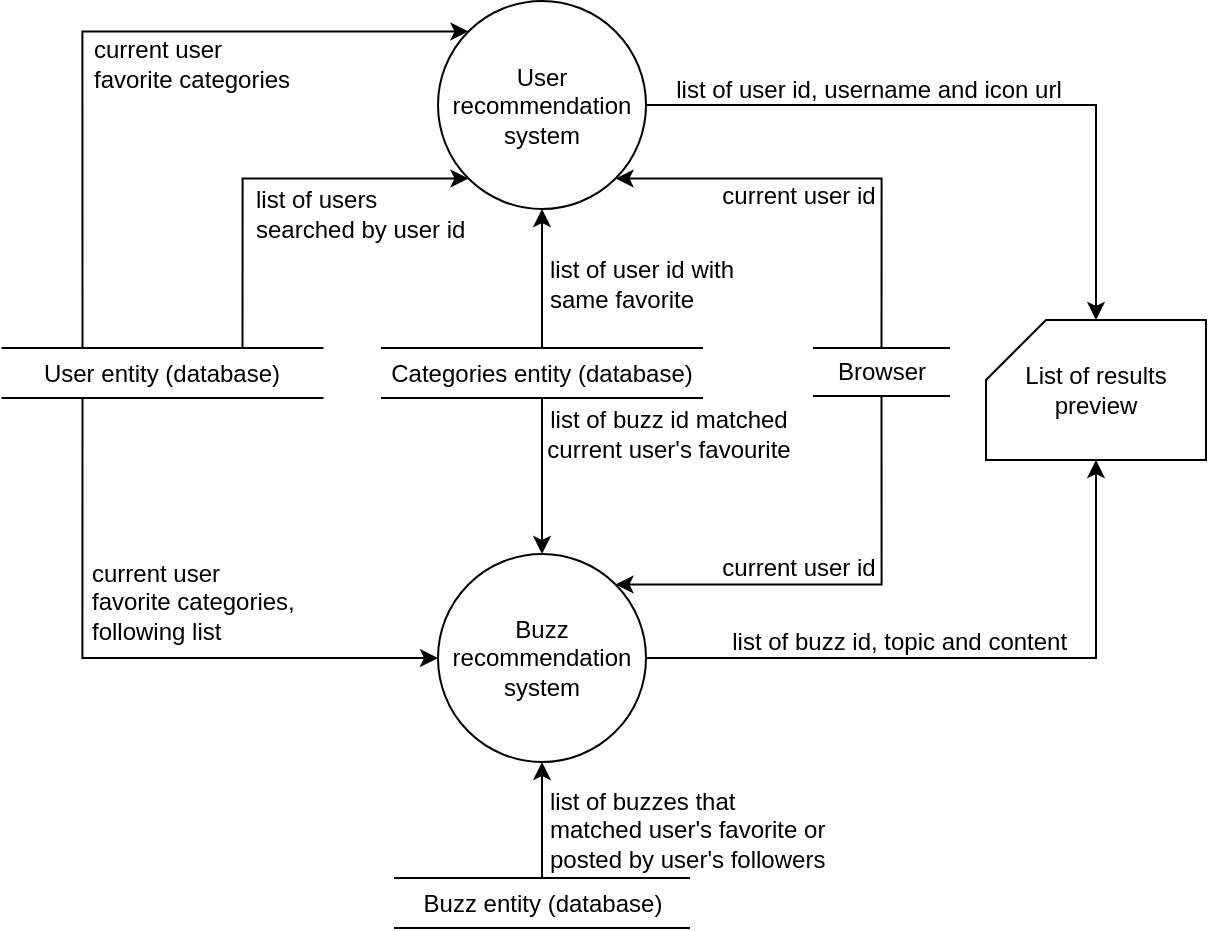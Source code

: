 <mxfile version="20.8.23" type="github">
  <diagram name="Page-1" id="NtDFv7lGtUkmornJkalE">
    <mxGraphModel dx="970" dy="507" grid="0" gridSize="10" guides="1" tooltips="1" connect="1" arrows="1" fold="1" page="1" pageScale="1" pageWidth="827" pageHeight="1169" math="0" shadow="0">
      <root>
        <mxCell id="0" />
        <mxCell id="1" parent="0" />
        <mxCell id="IxiErp4WCyrh75tMbToo-20" style="edgeStyle=orthogonalEdgeStyle;rounded=0;orthogonalLoop=1;jettySize=auto;html=1;exitX=1;exitY=0.5;exitDx=0;exitDy=0;entryX=0.5;entryY=0;entryDx=0;entryDy=0;entryPerimeter=0;" edge="1" parent="1" source="IxiErp4WCyrh75tMbToo-1" target="IxiErp4WCyrh75tMbToo-19">
          <mxGeometry relative="1" as="geometry" />
        </mxCell>
        <mxCell id="IxiErp4WCyrh75tMbToo-1" value="User recommendation system" style="ellipse;whiteSpace=wrap;html=1;aspect=fixed;" vertex="1" parent="1">
          <mxGeometry x="314" y="405.5" width="104" height="104" as="geometry" />
        </mxCell>
        <mxCell id="IxiErp4WCyrh75tMbToo-3" style="edgeStyle=orthogonalEdgeStyle;rounded=0;orthogonalLoop=1;jettySize=auto;html=1;exitX=0.5;exitY=0;exitDx=0;exitDy=0;entryX=1;entryY=1;entryDx=0;entryDy=0;" edge="1" parent="1" source="IxiErp4WCyrh75tMbToo-2" target="IxiErp4WCyrh75tMbToo-1">
          <mxGeometry relative="1" as="geometry">
            <Array as="points">
              <mxPoint x="536" y="494" />
            </Array>
          </mxGeometry>
        </mxCell>
        <mxCell id="IxiErp4WCyrh75tMbToo-23" style="edgeStyle=orthogonalEdgeStyle;rounded=0;orthogonalLoop=1;jettySize=auto;html=1;exitX=0.5;exitY=1;exitDx=0;exitDy=0;entryX=1;entryY=0;entryDx=0;entryDy=0;" edge="1" parent="1" source="IxiErp4WCyrh75tMbToo-2" target="IxiErp4WCyrh75tMbToo-7">
          <mxGeometry relative="1" as="geometry">
            <Array as="points">
              <mxPoint x="536" y="697" />
            </Array>
          </mxGeometry>
        </mxCell>
        <mxCell id="IxiErp4WCyrh75tMbToo-2" value="Browser" style="shape=partialRectangle;whiteSpace=wrap;html=1;left=0;right=0;fillColor=none;" vertex="1" parent="1">
          <mxGeometry x="502" y="579" width="67.5" height="24" as="geometry" />
        </mxCell>
        <mxCell id="IxiErp4WCyrh75tMbToo-4" value="current user id" style="text;html=1;align=center;verticalAlign=middle;resizable=0;points=[];autosize=1;strokeColor=none;fillColor=none;" vertex="1" parent="1">
          <mxGeometry x="446" y="490" width="95" height="26" as="geometry" />
        </mxCell>
        <mxCell id="IxiErp4WCyrh75tMbToo-40" style="edgeStyle=orthogonalEdgeStyle;rounded=0;orthogonalLoop=1;jettySize=auto;html=1;exitX=1;exitY=0.5;exitDx=0;exitDy=0;entryX=0.5;entryY=1;entryDx=0;entryDy=0;entryPerimeter=0;" edge="1" parent="1" source="IxiErp4WCyrh75tMbToo-7" target="IxiErp4WCyrh75tMbToo-19">
          <mxGeometry relative="1" as="geometry" />
        </mxCell>
        <mxCell id="IxiErp4WCyrh75tMbToo-7" value="Buzz recommendation system" style="ellipse;whiteSpace=wrap;html=1;aspect=fixed;" vertex="1" parent="1">
          <mxGeometry x="314" y="682" width="104" height="104" as="geometry" />
        </mxCell>
        <mxCell id="IxiErp4WCyrh75tMbToo-13" style="edgeStyle=orthogonalEdgeStyle;rounded=0;orthogonalLoop=1;jettySize=auto;html=1;exitX=0.25;exitY=0;exitDx=0;exitDy=0;entryX=0;entryY=0;entryDx=0;entryDy=0;" edge="1" parent="1" source="IxiErp4WCyrh75tMbToo-9" target="IxiErp4WCyrh75tMbToo-1">
          <mxGeometry relative="1" as="geometry">
            <Array as="points">
              <mxPoint x="136" y="421" />
            </Array>
          </mxGeometry>
        </mxCell>
        <mxCell id="IxiErp4WCyrh75tMbToo-14" style="edgeStyle=orthogonalEdgeStyle;rounded=0;orthogonalLoop=1;jettySize=auto;html=1;exitX=0.75;exitY=0;exitDx=0;exitDy=0;entryX=0;entryY=1;entryDx=0;entryDy=0;" edge="1" parent="1" source="IxiErp4WCyrh75tMbToo-9" target="IxiErp4WCyrh75tMbToo-1">
          <mxGeometry relative="1" as="geometry">
            <Array as="points">
              <mxPoint x="216" y="494" />
            </Array>
          </mxGeometry>
        </mxCell>
        <mxCell id="IxiErp4WCyrh75tMbToo-52" style="edgeStyle=orthogonalEdgeStyle;rounded=0;orthogonalLoop=1;jettySize=auto;html=1;exitX=0.25;exitY=1;exitDx=0;exitDy=0;entryX=0;entryY=0.5;entryDx=0;entryDy=0;" edge="1" parent="1" source="IxiErp4WCyrh75tMbToo-9" target="IxiErp4WCyrh75tMbToo-7">
          <mxGeometry relative="1" as="geometry" />
        </mxCell>
        <mxCell id="IxiErp4WCyrh75tMbToo-9" value="User entity (database)" style="shape=partialRectangle;whiteSpace=wrap;html=1;left=0;right=0;fillColor=none;rounded=0;strokeColor=default;fontFamily=Helvetica;fontSize=12;fontColor=default;" vertex="1" parent="1">
          <mxGeometry x="96.25" y="579" width="160" height="25" as="geometry" />
        </mxCell>
        <mxCell id="IxiErp4WCyrh75tMbToo-11" value="current user&amp;nbsp;&lt;br&gt;favorite categories" style="text;html=1;align=left;verticalAlign=middle;resizable=0;points=[];autosize=1;strokeColor=none;fillColor=none;" vertex="1" parent="1">
          <mxGeometry x="140.25" y="417" width="116" height="40" as="geometry" />
        </mxCell>
        <mxCell id="IxiErp4WCyrh75tMbToo-15" value="list of users&lt;br&gt;searched by user id" style="text;html=1;align=left;verticalAlign=middle;resizable=0;points=[];autosize=1;strokeColor=none;fillColor=none;" vertex="1" parent="1">
          <mxGeometry x="221" y="492" width="123" height="40" as="geometry" />
        </mxCell>
        <mxCell id="IxiErp4WCyrh75tMbToo-17" style="edgeStyle=orthogonalEdgeStyle;rounded=0;orthogonalLoop=1;jettySize=auto;html=1;exitX=0.5;exitY=0;exitDx=0;exitDy=0;entryX=0.5;entryY=1;entryDx=0;entryDy=0;" edge="1" parent="1" source="IxiErp4WCyrh75tMbToo-16" target="IxiErp4WCyrh75tMbToo-1">
          <mxGeometry relative="1" as="geometry" />
        </mxCell>
        <mxCell id="IxiErp4WCyrh75tMbToo-27" value="" style="edgeStyle=orthogonalEdgeStyle;rounded=0;orthogonalLoop=1;jettySize=auto;html=1;" edge="1" parent="1" source="IxiErp4WCyrh75tMbToo-16" target="IxiErp4WCyrh75tMbToo-7">
          <mxGeometry relative="1" as="geometry" />
        </mxCell>
        <mxCell id="IxiErp4WCyrh75tMbToo-16" value="Categories entity (database)" style="shape=partialRectangle;whiteSpace=wrap;html=1;left=0;right=0;fillColor=none;rounded=0;strokeColor=default;fontFamily=Helvetica;fontSize=12;fontColor=default;" vertex="1" parent="1">
          <mxGeometry x="286" y="579" width="160" height="25" as="geometry" />
        </mxCell>
        <mxCell id="IxiErp4WCyrh75tMbToo-18" value="list of user id&amp;nbsp;with&lt;br style=&quot;border-color: var(--border-color);&quot;&gt;&lt;span style=&quot;&quot;&gt;same favorite&lt;/span&gt;" style="text;html=1;align=left;verticalAlign=middle;resizable=0;points=[];autosize=1;strokeColor=none;fillColor=none;" vertex="1" parent="1">
          <mxGeometry x="368" y="527" width="110" height="40" as="geometry" />
        </mxCell>
        <mxCell id="IxiErp4WCyrh75tMbToo-19" value="List of results preview" style="shape=card;whiteSpace=wrap;html=1;" vertex="1" parent="1">
          <mxGeometry x="588" y="565" width="110" height="70" as="geometry" />
        </mxCell>
        <mxCell id="IxiErp4WCyrh75tMbToo-21" value="list of user id, username and icon url" style="text;html=1;align=center;verticalAlign=middle;resizable=0;points=[];autosize=1;strokeColor=none;fillColor=none;" vertex="1" parent="1">
          <mxGeometry x="423" y="437" width="211" height="26" as="geometry" />
        </mxCell>
        <mxCell id="IxiErp4WCyrh75tMbToo-26" value="current user id" style="text;html=1;align=center;verticalAlign=middle;resizable=0;points=[];autosize=1;strokeColor=none;fillColor=none;" vertex="1" parent="1">
          <mxGeometry x="446" y="676" width="95" height="26" as="geometry" />
        </mxCell>
        <mxCell id="IxiErp4WCyrh75tMbToo-31" value="list of buzz id&amp;nbsp;&lt;span style=&quot;text-align: left;&quot;&gt;matched&lt;br&gt;current user&#39;s favourite&lt;/span&gt;" style="text;html=1;align=center;verticalAlign=middle;resizable=0;points=[];autosize=1;strokeColor=none;fillColor=none;" vertex="1" parent="1">
          <mxGeometry x="359" y="602" width="140" height="40" as="geometry" />
        </mxCell>
        <mxCell id="IxiErp4WCyrh75tMbToo-35" value="current user&amp;nbsp;&lt;br&gt;favorite categories,&lt;br&gt;following list" style="text;html=1;align=left;verticalAlign=middle;resizable=0;points=[];autosize=1;strokeColor=none;fillColor=none;" vertex="1" parent="1">
          <mxGeometry x="138.75" y="679" width="119" height="54" as="geometry" />
        </mxCell>
        <mxCell id="IxiErp4WCyrh75tMbToo-51" style="edgeStyle=orthogonalEdgeStyle;rounded=0;orthogonalLoop=1;jettySize=auto;html=1;exitX=0.5;exitY=0;exitDx=0;exitDy=0;entryX=0.5;entryY=1;entryDx=0;entryDy=0;" edge="1" parent="1" source="IxiErp4WCyrh75tMbToo-36" target="IxiErp4WCyrh75tMbToo-7">
          <mxGeometry relative="1" as="geometry" />
        </mxCell>
        <mxCell id="IxiErp4WCyrh75tMbToo-36" value="Buzz entity (database)" style="shape=partialRectangle;whiteSpace=wrap;html=1;left=0;right=0;fillColor=none;rounded=0;strokeColor=default;fontFamily=Helvetica;fontSize=12;fontColor=default;" vertex="1" parent="1">
          <mxGeometry x="292.5" y="844" width="147" height="25" as="geometry" />
        </mxCell>
        <mxCell id="IxiErp4WCyrh75tMbToo-39" value="list of buzzes that &lt;br&gt;matched user&#39;s favorite or &lt;br&gt;posted by user&#39;s followers" style="text;html=1;align=left;verticalAlign=middle;resizable=0;points=[];autosize=1;strokeColor=none;fillColor=none;" vertex="1" parent="1">
          <mxGeometry x="368" y="793" width="156" height="54" as="geometry" />
        </mxCell>
        <mxCell id="IxiErp4WCyrh75tMbToo-41" value="list of buzz id, topic and content&amp;nbsp;" style="text;html=1;align=center;verticalAlign=middle;resizable=0;points=[];autosize=1;strokeColor=none;fillColor=none;" vertex="1" parent="1">
          <mxGeometry x="451" y="713" width="189" height="26" as="geometry" />
        </mxCell>
      </root>
    </mxGraphModel>
  </diagram>
</mxfile>
